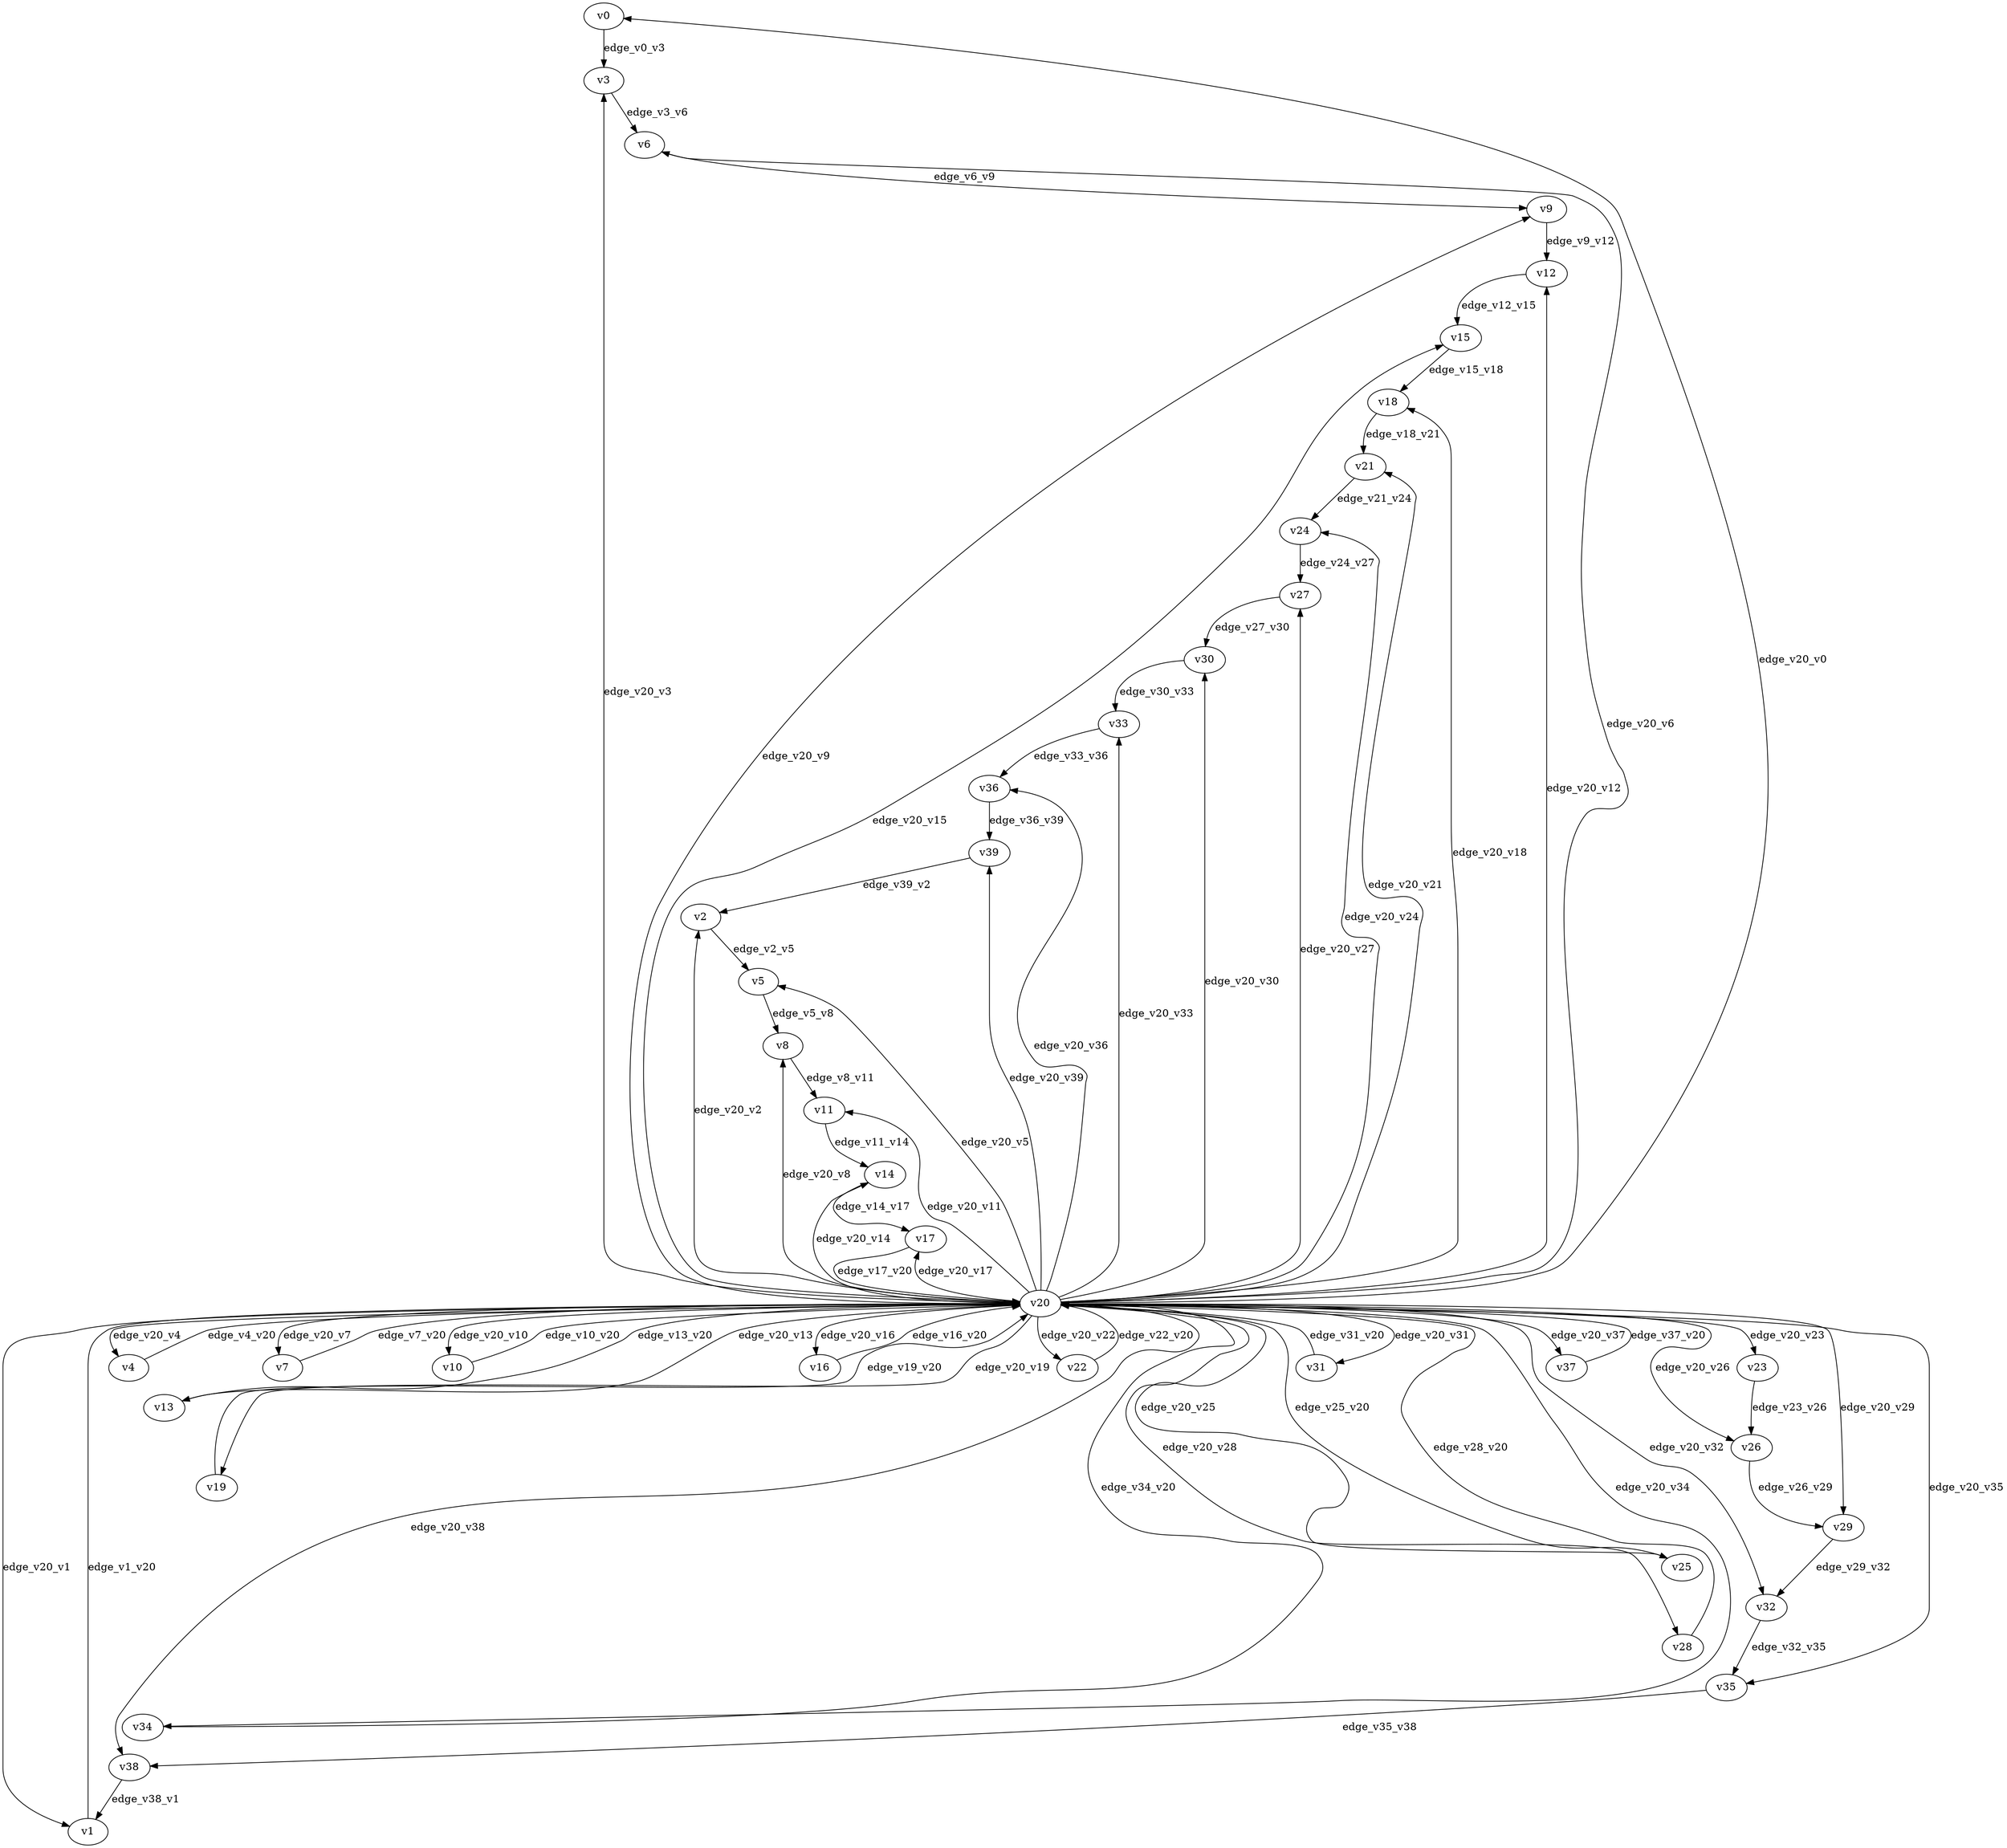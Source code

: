 digraph test053 {
    // Discounted game test case
    // Vertex properties: name [player=X]
    // Edge properties: [weight=Y, discount=Z]

    v0 [name="v0", player=0];
    v1 [name="v1", player=1];
    v2 [name="v2", player=0];
    v3 [name="v3", player=1];
    v4 [name="v4", player=0];
    v5 [name="v5", player=1];
    v6 [name="v6", player=0];
    v7 [name="v7", player=1];
    v8 [name="v8", player=0];
    v9 [name="v9", player=1];
    v10 [name="v10", player=0];
    v11 [name="v11", player=1];
    v12 [name="v12", player=0];
    v13 [name="v13", player=1];
    v14 [name="v14", player=0];
    v15 [name="v15", player=1];
    v16 [name="v16", player=0];
    v17 [name="v17", player=1];
    v18 [name="v18", player=0];
    v19 [name="v19", player=1];
    v20 [name="v20", player=0];
    v21 [name="v21", player=1];
    v22 [name="v22", player=0];
    v23 [name="v23", player=1];
    v24 [name="v24", player=0];
    v25 [name="v25", player=1];
    v26 [name="v26", player=0];
    v27 [name="v27", player=1];
    v28 [name="v28", player=0];
    v29 [name="v29", player=1];
    v30 [name="v30", player=0];
    v31 [name="v31", player=1];
    v32 [name="v32", player=0];
    v33 [name="v33", player=1];
    v34 [name="v34", player=0];
    v35 [name="v35", player=1];
    v36 [name="v36", player=0];
    v37 [name="v37", player=1];
    v38 [name="v38", player=0];
    v39 [name="v39", player=1];

    v20 -> v0 [label="edge_v20_v0", weight=-3.51, discount=0.316];
    v20 -> v1 [label="edge_v20_v1", weight=7.77, discount=0.316];
    v1 -> v20 [label="edge_v1_v20", weight=4.89, discount=0.316];
    v20 -> v2 [label="edge_v20_v2", weight=9.08, discount=0.316];
    v20 -> v3 [label="edge_v20_v3", weight=7.28, discount=0.316];
    v20 -> v4 [label="edge_v20_v4", weight=8.21, discount=0.316];
    v4 -> v20 [label="edge_v4_v20", weight=5.95, discount=0.316];
    v20 -> v5 [label="edge_v20_v5", weight=3.02, discount=0.316];
    v20 -> v6 [label="edge_v20_v6", weight=-2.64, discount=0.316];
    v20 -> v7 [label="edge_v20_v7", weight=6.05, discount=0.316];
    v7 -> v20 [label="edge_v7_v20", weight=5.41, discount=0.316];
    v20 -> v8 [label="edge_v20_v8", weight=5.53, discount=0.316];
    v20 -> v9 [label="edge_v20_v9", weight=-2.40, discount=0.316];
    v20 -> v10 [label="edge_v20_v10", weight=7.21, discount=0.316];
    v10 -> v20 [label="edge_v10_v20", weight=5.53, discount=0.316];
    v20 -> v11 [label="edge_v20_v11", weight=-1.00, discount=0.316];
    v20 -> v12 [label="edge_v20_v12", weight=8.36, discount=0.316];
    v20 -> v13 [label="edge_v20_v13", weight=-2.28, discount=0.316];
    v13 -> v20 [label="edge_v13_v20", weight=-2.93, discount=0.316];
    v20 -> v14 [label="edge_v20_v14", weight=-3.83, discount=0.316];
    v20 -> v15 [label="edge_v20_v15", weight=-3.85, discount=0.316];
    v20 -> v16 [label="edge_v20_v16", weight=4.18, discount=0.316];
    v16 -> v20 [label="edge_v16_v20", weight=4.42, discount=0.316];
    v20 -> v17 [label="edge_v20_v17", weight=3.68, discount=0.316];
    v20 -> v18 [label="edge_v20_v18", weight=2.06, discount=0.316];
    v20 -> v19 [label="edge_v20_v19", weight=-1.88, discount=0.316];
    v19 -> v20 [label="edge_v19_v20", weight=-3.40, discount=0.316];
    v20 -> v21 [label="edge_v20_v21", weight=-2.52, discount=0.316];
    v20 -> v22 [label="edge_v20_v22", weight=8.59, discount=0.316];
    v22 -> v20 [label="edge_v22_v20", weight=6.78, discount=0.316];
    v20 -> v23 [label="edge_v20_v23", weight=7.12, discount=0.316];
    v20 -> v24 [label="edge_v20_v24", weight=-5.05, discount=0.316];
    v20 -> v25 [label="edge_v20_v25", weight=-4.27, discount=0.316];
    v25 -> v20 [label="edge_v25_v20", weight=-3.55, discount=0.316];
    v20 -> v26 [label="edge_v20_v26", weight=-3.54, discount=0.316];
    v20 -> v27 [label="edge_v20_v27", weight=6.85, discount=0.316];
    v20 -> v28 [label="edge_v20_v28", weight=-3.12, discount=0.316];
    v28 -> v20 [label="edge_v28_v20", weight=-4.92, discount=0.316];
    v20 -> v29 [label="edge_v20_v29", weight=6.71, discount=0.316];
    v20 -> v30 [label="edge_v20_v30", weight=9.03, discount=0.316];
    v20 -> v31 [label="edge_v20_v31", weight=8.55, discount=0.316];
    v31 -> v20 [label="edge_v31_v20", weight=11.10, discount=0.316];
    v20 -> v32 [label="edge_v20_v32", weight=-2.18, discount=0.316];
    v20 -> v33 [label="edge_v20_v33", weight=7.44, discount=0.316];
    v20 -> v34 [label="edge_v20_v34", weight=-1.79, discount=0.316];
    v34 -> v20 [label="edge_v34_v20", weight=0.98, discount=0.316];
    v20 -> v35 [label="edge_v20_v35", weight=4.01, discount=0.316];
    v20 -> v36 [label="edge_v20_v36", weight=-4.15, discount=0.316];
    v20 -> v37 [label="edge_v20_v37", weight=7.79, discount=0.316];
    v37 -> v20 [label="edge_v37_v20", weight=7.64, discount=0.316];
    v20 -> v38 [label="edge_v20_v38", weight=-2.16, discount=0.316];
    v20 -> v39 [label="edge_v20_v39", weight=6.85, discount=0.316];
    v0 -> v3 [label="edge_v0_v3", weight=2.26, discount=0.316];
    v2 -> v5 [label="edge_v2_v5", weight=6.26, discount=0.316];
    v3 -> v6 [label="edge_v3_v6", weight=1.51, discount=0.316];
    v5 -> v8 [label="edge_v5_v8", weight=3.57, discount=0.316];
    v6 -> v9 [label="edge_v6_v9", weight=-2.00, discount=0.316];
    v8 -> v11 [label="edge_v8_v11", weight=3.69, discount=0.316];
    v9 -> v12 [label="edge_v9_v12", weight=4.32, discount=0.316];
    v11 -> v14 [label="edge_v11_v14", weight=-0.20, discount=0.316];
    v12 -> v15 [label="edge_v12_v15", weight=2.37, discount=0.316];
    v14 -> v17 [label="edge_v14_v17", weight=5.39, discount=0.316];
    v15 -> v18 [label="edge_v15_v18", weight=1.39, discount=0.316];
    v17 -> v20 [label="edge_v17_v20", weight=6.32, discount=0.316];
    v18 -> v21 [label="edge_v18_v21", weight=3.13, discount=0.316];
    v21 -> v24 [label="edge_v21_v24", weight=-2.78, discount=0.316];
    v23 -> v26 [label="edge_v23_v26", weight=6.10, discount=0.316];
    v24 -> v27 [label="edge_v24_v27", weight=4.81, discount=0.316];
    v26 -> v29 [label="edge_v26_v29", weight=-0.40, discount=0.316];
    v27 -> v30 [label="edge_v27_v30", weight=-0.38, discount=0.316];
    v29 -> v32 [label="edge_v29_v32", weight=-0.63, discount=0.316];
    v30 -> v33 [label="edge_v30_v33", weight=4.73, discount=0.316];
    v32 -> v35 [label="edge_v32_v35", weight=-0.28, discount=0.316];
    v33 -> v36 [label="edge_v33_v36", weight=-1.64, discount=0.316];
    v35 -> v38 [label="edge_v35_v38", weight=4.46, discount=0.316];
    v36 -> v39 [label="edge_v36_v39", weight=6.17, discount=0.316];
    v38 -> v1 [label="edge_v38_v1", weight=6.55, discount=0.316];
    v39 -> v2 [label="edge_v39_v2", weight=0.79, discount=0.316];
}
